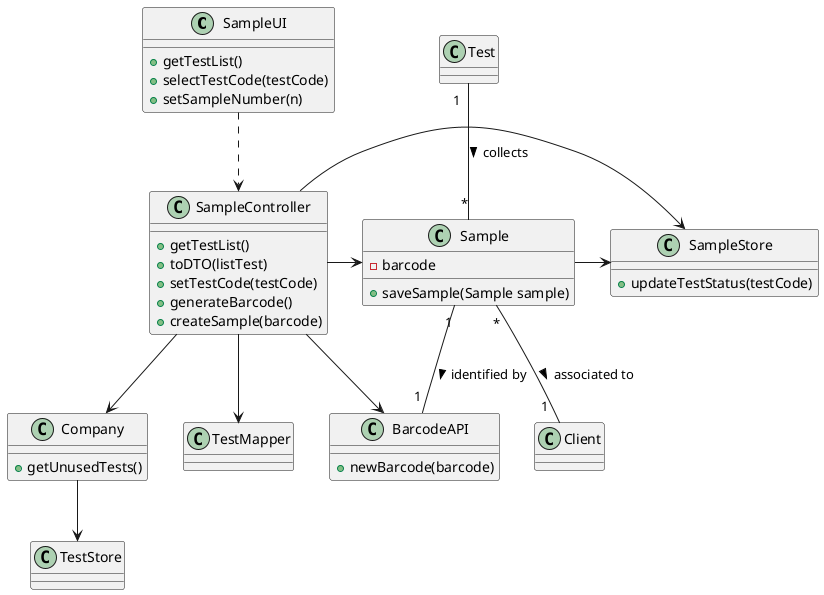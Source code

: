@startuml

class SampleUI {
+getTestList()
+selectTestCode(testCode)
+setSampleNumber(n)
}
class SampleController {
+getTestList()
+toDTO(listTest)
+setTestCode(testCode)
+generateBarcode()
+createSample(barcode)
}
class Company {
+getUnusedTests()
}
class TestStore
class TestMapper
class Sample {
-barcode
+saveSample(Sample sample)
}
class SampleStore {
+updateTestStatus(testCode)
}
class BarcodeAPI {
+newBarcode(barcode)
}
class Client
class Test

SampleUI ..> SampleController
SampleController --> Company
Company --> TestStore
SampleController --> TestMapper
SampleController -> BarcodeAPI
SampleController -> Sample
SampleController -> SampleStore
Sample -> SampleStore

Sample "1"--"1 " BarcodeAPI : identified by >
Sample "*"--"1  " Client : associated to >
Test "1  "--"*" Sample : collects >

@enduml